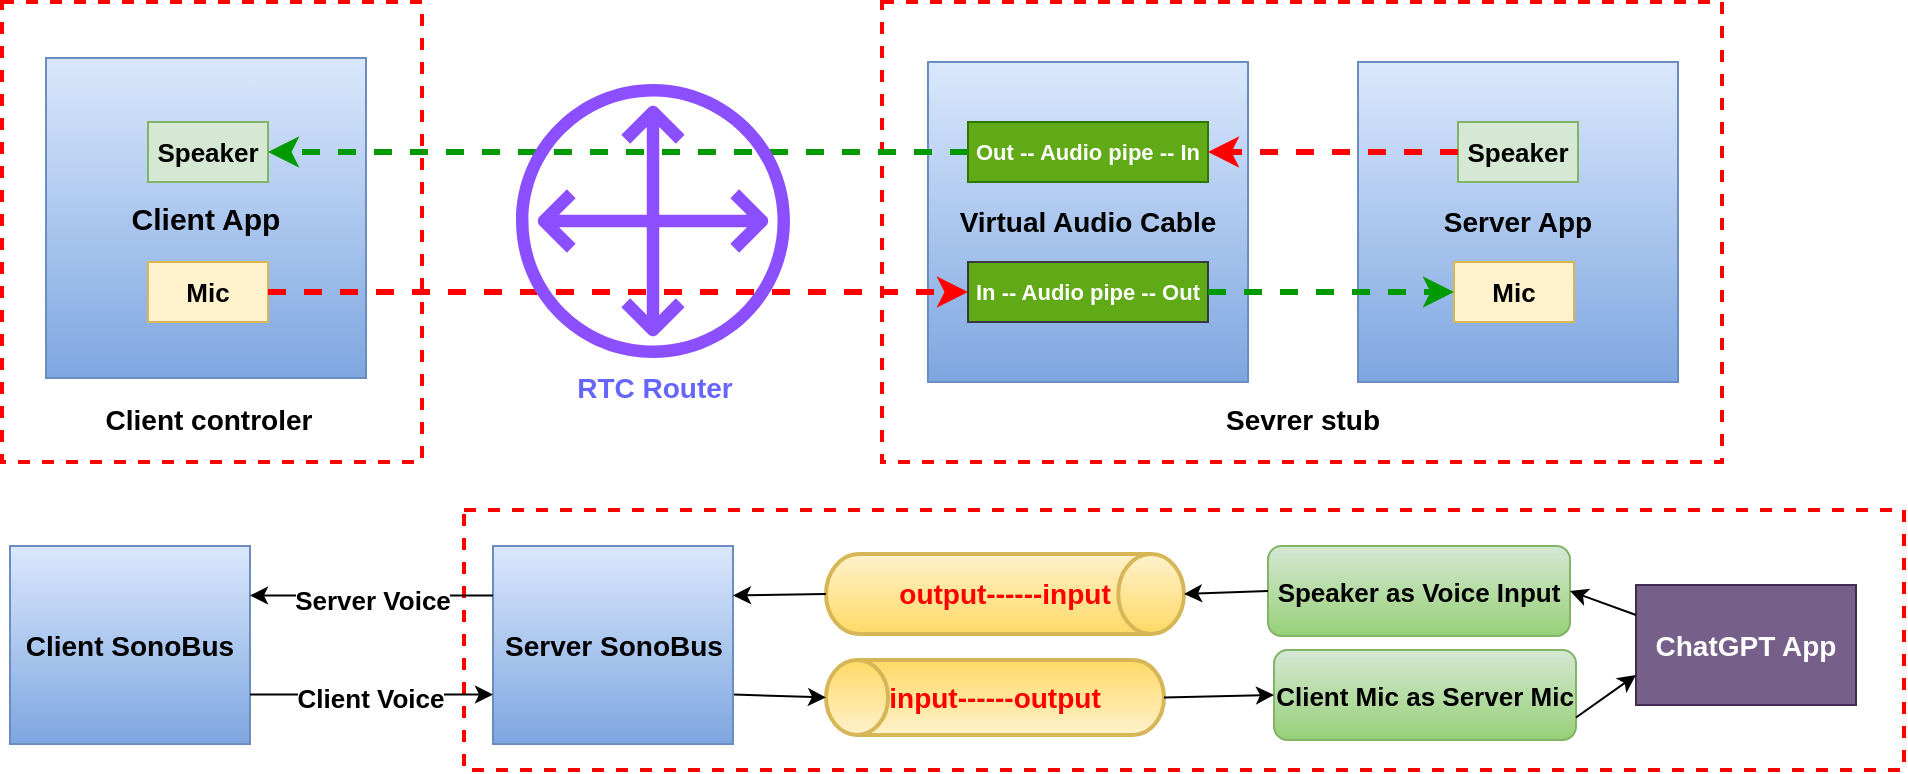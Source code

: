 <mxfile version="24.8.3">
  <diagram name="Page-1" id="e56a1550-8fbb-45ad-956c-1786394a9013">
    <mxGraphModel dx="1306" dy="813" grid="1" gridSize="10" guides="1" tooltips="1" connect="1" arrows="1" fold="1" page="1" pageScale="1" pageWidth="1100" pageHeight="850" background="none" math="0" shadow="0">
      <root>
        <mxCell id="0" />
        <mxCell id="1" parent="0" />
        <mxCell id="pi-wRsEPL53PHLnkwhqY-25" value="" style="rounded=0;whiteSpace=wrap;html=1;dashed=1;strokeWidth=2;strokeColor=#FF0000;" vertex="1" parent="1">
          <mxGeometry x="270" y="290" width="720" height="130" as="geometry" />
        </mxCell>
        <mxCell id="dviLVYzvUiRTf4Ah8dCm-29" value="" style="rounded=0;whiteSpace=wrap;html=1;dashed=1;strokeWidth=2;strokeColor=#FF0000;" parent="1" vertex="1">
          <mxGeometry x="39" y="36" width="210" height="230" as="geometry" />
        </mxCell>
        <mxCell id="dviLVYzvUiRTf4Ah8dCm-24" value="" style="rounded=0;whiteSpace=wrap;html=1;dashed=1;strokeWidth=2;strokeColor=#FF0000;" parent="1" vertex="1">
          <mxGeometry x="479" y="36" width="420" height="230" as="geometry" />
        </mxCell>
        <mxCell id="dviLVYzvUiRTf4Ah8dCm-2" value="&lt;font style=&quot;font-size: 15px;&quot;&gt;&lt;b&gt;Client App&lt;/b&gt;&lt;/font&gt;" style="whiteSpace=wrap;html=1;aspect=fixed;fillColor=#dae8fc;gradientColor=#7ea6e0;strokeColor=#6c8ebf;" parent="1" vertex="1">
          <mxGeometry x="61" y="64" width="160" height="160" as="geometry" />
        </mxCell>
        <mxCell id="dviLVYzvUiRTf4Ah8dCm-3" value="&lt;font style=&quot;font-size: 13px;&quot;&gt;&lt;b&gt;Mic&lt;/b&gt;&lt;/font&gt;" style="text;strokeColor=#d6b656;align=center;fillColor=#fff2cc;html=1;verticalAlign=middle;whiteSpace=wrap;rounded=0;" parent="1" vertex="1">
          <mxGeometry x="112" y="166" width="60" height="30" as="geometry" />
        </mxCell>
        <mxCell id="dviLVYzvUiRTf4Ah8dCm-4" value="&lt;font style=&quot;font-size: 13px;&quot;&gt;&lt;b&gt;Speaker&lt;/b&gt;&lt;/font&gt;" style="text;strokeColor=#82b366;align=center;fillColor=#d5e8d4;html=1;verticalAlign=middle;whiteSpace=wrap;rounded=0;" parent="1" vertex="1">
          <mxGeometry x="112" y="96" width="60" height="30" as="geometry" />
        </mxCell>
        <mxCell id="dviLVYzvUiRTf4Ah8dCm-5" value="&lt;font style=&quot;font-size: 14px;&quot;&gt;&lt;b&gt;Server App&lt;/b&gt;&lt;/font&gt;" style="whiteSpace=wrap;html=1;aspect=fixed;fillColor=#dae8fc;strokeColor=#6c8ebf;gradientColor=#7ea6e0;" parent="1" vertex="1">
          <mxGeometry x="717" y="66" width="160" height="160" as="geometry" />
        </mxCell>
        <mxCell id="dviLVYzvUiRTf4Ah8dCm-6" value="&lt;font style=&quot;font-size: 13px;&quot;&gt;&lt;b&gt;Mic&lt;/b&gt;&lt;/font&gt;" style="text;strokeColor=#d6b656;align=center;fillColor=#fff2cc;html=1;verticalAlign=middle;whiteSpace=wrap;rounded=0;" parent="1" vertex="1">
          <mxGeometry x="765" y="166" width="60" height="30" as="geometry" />
        </mxCell>
        <mxCell id="dviLVYzvUiRTf4Ah8dCm-7" value="&lt;font style=&quot;font-size: 13px;&quot;&gt;&lt;b&gt;Speaker&lt;/b&gt;&lt;/font&gt;" style="text;strokeColor=#82b366;align=center;fillColor=#d5e8d4;html=1;verticalAlign=middle;whiteSpace=wrap;rounded=0;" parent="1" vertex="1">
          <mxGeometry x="767" y="96" width="60" height="30" as="geometry" />
        </mxCell>
        <mxCell id="dviLVYzvUiRTf4Ah8dCm-8" value="&lt;font style=&quot;font-size: 14px;&quot;&gt;&lt;b&gt;Virtual Audio Cable&lt;/b&gt;&lt;/font&gt;" style="whiteSpace=wrap;html=1;aspect=fixed;fillColor=#dae8fc;strokeColor=#6c8ebf;gradientColor=#7ea6e0;" parent="1" vertex="1">
          <mxGeometry x="502" y="66" width="160" height="160" as="geometry" />
        </mxCell>
        <mxCell id="dviLVYzvUiRTf4Ah8dCm-9" value="&lt;font size=&quot;1&quot; style=&quot;&quot;&gt;&lt;b style=&quot;font-size: 11px;&quot;&gt;Out -- Audio pipe -- In&lt;/b&gt;&lt;/font&gt;" style="rounded=0;whiteSpace=wrap;html=1;fillColor=#60a917;fontColor=#ffffff;strokeColor=#2D7600;" parent="1" vertex="1">
          <mxGeometry x="522" y="96" width="120" height="30" as="geometry" />
        </mxCell>
        <mxCell id="dviLVYzvUiRTf4Ah8dCm-10" value="&lt;font color=&quot;#ffffff&quot; style=&quot;font-size: 11px;&quot;&gt;&lt;b&gt;In -- Audio pipe -- Out&lt;/b&gt;&lt;/font&gt;" style="rounded=0;whiteSpace=wrap;html=1;fillColor=#60A917;strokeColor=#36393d;" parent="1" vertex="1">
          <mxGeometry x="522" y="166" width="120" height="30" as="geometry" />
        </mxCell>
        <mxCell id="dviLVYzvUiRTf4Ah8dCm-11" value="" style="endArrow=classic;html=1;rounded=0;exitX=1;exitY=0.5;exitDx=0;exitDy=0;entryX=0;entryY=0.5;entryDx=0;entryDy=0;strokeWidth=3;dashed=1;strokeColor=#FF0000;" parent="1" source="dviLVYzvUiRTf4Ah8dCm-3" target="dviLVYzvUiRTf4Ah8dCm-10" edge="1">
          <mxGeometry width="50" height="50" relative="1" as="geometry">
            <mxPoint x="179" y="188.5" as="sourcePoint" />
            <mxPoint x="506" y="191.08" as="targetPoint" />
          </mxGeometry>
        </mxCell>
        <mxCell id="dviLVYzvUiRTf4Ah8dCm-12" value="" style="endArrow=classic;html=1;rounded=0;exitX=1;exitY=0.5;exitDx=0;exitDy=0;entryX=0;entryY=0.5;entryDx=0;entryDy=0;strokeWidth=3;dashed=1;strokeColor=#009900;" parent="1" source="dviLVYzvUiRTf4Ah8dCm-10" target="dviLVYzvUiRTf4Ah8dCm-6" edge="1">
          <mxGeometry width="50" height="50" relative="1" as="geometry">
            <mxPoint x="549" y="216" as="sourcePoint" />
            <mxPoint x="599" y="166" as="targetPoint" />
          </mxGeometry>
        </mxCell>
        <mxCell id="dviLVYzvUiRTf4Ah8dCm-13" value="" style="endArrow=classic;html=1;rounded=0;exitX=0;exitY=0.5;exitDx=0;exitDy=0;strokeWidth=3;dashed=1;strokeColor=#FF0000;" parent="1" source="dviLVYzvUiRTf4Ah8dCm-7" target="dviLVYzvUiRTf4Ah8dCm-9" edge="1">
          <mxGeometry width="50" height="50" relative="1" as="geometry">
            <mxPoint x="649" y="376" as="sourcePoint" />
            <mxPoint x="699" y="326" as="targetPoint" />
          </mxGeometry>
        </mxCell>
        <mxCell id="dviLVYzvUiRTf4Ah8dCm-14" value="" style="endArrow=classic;html=1;rounded=0;exitX=0;exitY=0.5;exitDx=0;exitDy=0;entryX=1;entryY=0.5;entryDx=0;entryDy=0;strokeWidth=3;dashed=1;strokeColor=#009900;" parent="1" source="dviLVYzvUiRTf4Ah8dCm-9" target="dviLVYzvUiRTf4Ah8dCm-4" edge="1">
          <mxGeometry width="50" height="50" relative="1" as="geometry">
            <mxPoint x="549" y="216" as="sourcePoint" />
            <mxPoint x="599" y="166" as="targetPoint" />
          </mxGeometry>
        </mxCell>
        <mxCell id="dviLVYzvUiRTf4Ah8dCm-19" value="&lt;font color=&quot;#6666ff&quot;&gt;&lt;span style=&quot;font-size: 14px;&quot;&gt;&lt;b&gt;RTC Router&lt;/b&gt;&lt;/span&gt;&lt;/font&gt;" style="sketch=0;outlineConnect=0;fontColor=#232F3E;gradientColor=none;fillColor=#8C4FFF;strokeColor=none;dashed=1;verticalLabelPosition=bottom;verticalAlign=top;align=center;html=1;fontSize=12;fontStyle=0;aspect=fixed;pointerEvents=1;shape=mxgraph.aws4.customer_gateway;" parent="1" vertex="1">
          <mxGeometry x="296" y="77" width="137" height="137" as="geometry" />
        </mxCell>
        <mxCell id="dviLVYzvUiRTf4Ah8dCm-26" value="&lt;b&gt;&lt;font style=&quot;font-size: 14px;&quot;&gt;Client controler&lt;/font&gt;&lt;/b&gt;" style="text;html=1;align=center;verticalAlign=middle;resizable=0;points=[];autosize=1;strokeColor=none;fillColor=none;" parent="1" vertex="1">
          <mxGeometry x="77" y="230" width="130" height="30" as="geometry" />
        </mxCell>
        <mxCell id="dviLVYzvUiRTf4Ah8dCm-27" value="&lt;b&gt;&lt;font style=&quot;font-size: 14px;&quot;&gt;Sevrer stub&lt;/font&gt;&lt;/b&gt;" style="text;html=1;align=center;verticalAlign=middle;resizable=0;points=[];autosize=1;strokeColor=none;fillColor=none;" parent="1" vertex="1">
          <mxGeometry x="639" y="230" width="100" height="30" as="geometry" />
        </mxCell>
        <mxCell id="pi-wRsEPL53PHLnkwhqY-1" value="&lt;font color=&quot;#ff0000&quot; size=&quot;1&quot; style=&quot;&quot;&gt;&lt;b style=&quot;font-size: 14px;&quot;&gt;output------input&lt;/b&gt;&lt;/font&gt;" style="strokeWidth=2;html=1;shape=mxgraph.flowchart.direct_data;whiteSpace=wrap;fillColor=#fff2cc;gradientColor=#ffd966;strokeColor=#d6b656;" vertex="1" parent="1">
          <mxGeometry x="451" y="312" width="179" height="40" as="geometry" />
        </mxCell>
        <mxCell id="pi-wRsEPL53PHLnkwhqY-2" value="&lt;font size=&quot;1&quot; style=&quot;&quot;&gt;&lt;b style=&quot;font-size: 13px;&quot;&gt;Speaker as Voice Input&lt;/b&gt;&lt;/font&gt;" style="rounded=1;whiteSpace=wrap;html=1;fillColor=#d5e8d4;gradientColor=#97d077;strokeColor=#82b366;" vertex="1" parent="1">
          <mxGeometry x="672" y="308" width="151" height="45" as="geometry" />
        </mxCell>
        <mxCell id="pi-wRsEPL53PHLnkwhqY-4" value="&lt;font color=&quot;#ff0000&quot; size=&quot;1&quot; style=&quot;&quot;&gt;&lt;b style=&quot;font-size: 14px;&quot;&gt;input------output&lt;/b&gt;&lt;/font&gt;" style="strokeWidth=2;html=1;shape=mxgraph.flowchart.direct_data;whiteSpace=wrap;direction=west;fillColor=#fff2cc;gradientColor=#ffd966;strokeColor=#d6b656;" vertex="1" parent="1">
          <mxGeometry x="451" y="365" width="169" height="37.5" as="geometry" />
        </mxCell>
        <mxCell id="pi-wRsEPL53PHLnkwhqY-6" value="" style="endArrow=classic;html=1;rounded=0;exitX=1;exitY=0.75;exitDx=0;exitDy=0;entryX=1;entryY=0.5;entryDx=0;entryDy=0;entryPerimeter=0;" edge="1" parent="1" source="pi-wRsEPL53PHLnkwhqY-12" target="pi-wRsEPL53PHLnkwhqY-4">
          <mxGeometry width="50" height="50" relative="1" as="geometry">
            <mxPoint x="371" y="632" as="sourcePoint" />
            <mxPoint x="421" y="582" as="targetPoint" />
          </mxGeometry>
        </mxCell>
        <mxCell id="pi-wRsEPL53PHLnkwhqY-8" value="" style="endArrow=classic;html=1;rounded=0;exitX=0;exitY=0.5;exitDx=0;exitDy=0;entryX=1;entryY=0.5;entryDx=0;entryDy=0;entryPerimeter=0;" edge="1" parent="1" source="pi-wRsEPL53PHLnkwhqY-2" target="pi-wRsEPL53PHLnkwhqY-1">
          <mxGeometry width="50" height="50" relative="1" as="geometry">
            <mxPoint x="528" y="422" as="sourcePoint" />
            <mxPoint x="578" y="372" as="targetPoint" />
          </mxGeometry>
        </mxCell>
        <mxCell id="pi-wRsEPL53PHLnkwhqY-9" value="&lt;font style=&quot;font-size: 13px;&quot;&gt;&lt;b&gt;Client Mic as Server Mic&lt;/b&gt;&lt;/font&gt;" style="rounded=1;whiteSpace=wrap;html=1;fillColor=#d5e8d4;gradientColor=#97d077;strokeColor=#82b366;" vertex="1" parent="1">
          <mxGeometry x="675" y="360" width="151" height="45" as="geometry" />
        </mxCell>
        <mxCell id="pi-wRsEPL53PHLnkwhqY-10" value="" style="endArrow=classic;html=1;rounded=0;exitX=0;exitY=0.5;exitDx=0;exitDy=0;exitPerimeter=0;entryX=0;entryY=0.5;entryDx=0;entryDy=0;" edge="1" parent="1" source="pi-wRsEPL53PHLnkwhqY-4" target="pi-wRsEPL53PHLnkwhqY-9">
          <mxGeometry width="50" height="50" relative="1" as="geometry">
            <mxPoint x="711" y="507" as="sourcePoint" />
            <mxPoint x="761" y="457" as="targetPoint" />
          </mxGeometry>
        </mxCell>
        <mxCell id="pi-wRsEPL53PHLnkwhqY-12" value="&lt;font style=&quot;font-size: 14px;&quot;&gt;&lt;b&gt;Server SonoBus&lt;/b&gt;&lt;/font&gt;" style="rounded=0;whiteSpace=wrap;html=1;fillColor=#dae8fc;gradientColor=#7ea6e0;strokeColor=#6c8ebf;" vertex="1" parent="1">
          <mxGeometry x="284.5" y="308" width="120" height="99" as="geometry" />
        </mxCell>
        <mxCell id="pi-wRsEPL53PHLnkwhqY-14" value="" style="endArrow=classic;html=1;rounded=0;exitX=0;exitY=0.5;exitDx=0;exitDy=0;exitPerimeter=0;entryX=1;entryY=0.25;entryDx=0;entryDy=0;" edge="1" parent="1" source="pi-wRsEPL53PHLnkwhqY-1" target="pi-wRsEPL53PHLnkwhqY-12">
          <mxGeometry width="50" height="50" relative="1" as="geometry">
            <mxPoint x="551" y="598" as="sourcePoint" />
            <mxPoint x="601" y="548" as="targetPoint" />
          </mxGeometry>
        </mxCell>
        <mxCell id="pi-wRsEPL53PHLnkwhqY-15" value="&lt;font style=&quot;font-size: 14px;&quot;&gt;&lt;b&gt;Client SonoBus&lt;/b&gt;&lt;/font&gt;" style="rounded=0;whiteSpace=wrap;html=1;fillColor=#dae8fc;gradientColor=#7ea6e0;strokeColor=#6c8ebf;" vertex="1" parent="1">
          <mxGeometry x="43" y="308" width="120" height="99" as="geometry" />
        </mxCell>
        <mxCell id="pi-wRsEPL53PHLnkwhqY-16" value="" style="endArrow=classic;html=1;rounded=0;exitX=1;exitY=0.75;exitDx=0;exitDy=0;entryX=0;entryY=0.75;entryDx=0;entryDy=0;" edge="1" parent="1" source="pi-wRsEPL53PHLnkwhqY-15" target="pi-wRsEPL53PHLnkwhqY-12">
          <mxGeometry width="50" height="50" relative="1" as="geometry">
            <mxPoint x="190" y="448" as="sourcePoint" />
            <mxPoint x="240" y="398" as="targetPoint" />
          </mxGeometry>
        </mxCell>
        <mxCell id="pi-wRsEPL53PHLnkwhqY-17" value="&lt;font size=&quot;1&quot; style=&quot;&quot;&gt;&lt;b style=&quot;font-size: 13px;&quot;&gt;Client Voice&lt;/b&gt;&lt;/font&gt;" style="edgeLabel;html=1;align=center;verticalAlign=middle;resizable=0;points=[];" vertex="1" connectable="0" parent="pi-wRsEPL53PHLnkwhqY-16">
          <mxGeometry x="-0.022" y="-1" relative="1" as="geometry">
            <mxPoint as="offset" />
          </mxGeometry>
        </mxCell>
        <mxCell id="pi-wRsEPL53PHLnkwhqY-18" value="" style="endArrow=classic;html=1;rounded=0;exitX=0;exitY=0.25;exitDx=0;exitDy=0;entryX=1;entryY=0.25;entryDx=0;entryDy=0;" edge="1" parent="1" source="pi-wRsEPL53PHLnkwhqY-12" target="pi-wRsEPL53PHLnkwhqY-15">
          <mxGeometry width="50" height="50" relative="1" as="geometry">
            <mxPoint x="180" y="328" as="sourcePoint" />
            <mxPoint x="230" y="278" as="targetPoint" />
          </mxGeometry>
        </mxCell>
        <mxCell id="pi-wRsEPL53PHLnkwhqY-19" value="&lt;font size=&quot;1&quot; style=&quot;&quot;&gt;&lt;b style=&quot;font-size: 13px;&quot;&gt;Server Voice&lt;/b&gt;&lt;/font&gt;" style="edgeLabel;html=1;align=center;verticalAlign=middle;resizable=0;points=[];" vertex="1" connectable="0" parent="pi-wRsEPL53PHLnkwhqY-18">
          <mxGeometry x="0.002" y="2" relative="1" as="geometry">
            <mxPoint as="offset" />
          </mxGeometry>
        </mxCell>
        <mxCell id="pi-wRsEPL53PHLnkwhqY-22" value="&lt;font style=&quot;font-size: 14px;&quot;&gt;&lt;b&gt;ChatGPT App&lt;/b&gt;&lt;/font&gt;" style="rounded=0;whiteSpace=wrap;html=1;fillColor=#76608a;fontColor=#ffffff;strokeColor=#432D57;" vertex="1" parent="1">
          <mxGeometry x="856" y="327.5" width="110" height="60" as="geometry" />
        </mxCell>
        <mxCell id="pi-wRsEPL53PHLnkwhqY-23" value="" style="endArrow=classic;html=1;rounded=0;exitX=0;exitY=0.25;exitDx=0;exitDy=0;entryX=1;entryY=0.5;entryDx=0;entryDy=0;" edge="1" parent="1" source="pi-wRsEPL53PHLnkwhqY-22" target="pi-wRsEPL53PHLnkwhqY-2">
          <mxGeometry width="50" height="50" relative="1" as="geometry">
            <mxPoint x="736" y="508" as="sourcePoint" />
            <mxPoint x="786" y="458" as="targetPoint" />
          </mxGeometry>
        </mxCell>
        <mxCell id="pi-wRsEPL53PHLnkwhqY-24" value="" style="endArrow=classic;html=1;rounded=0;exitX=1;exitY=0.75;exitDx=0;exitDy=0;entryX=0;entryY=0.75;entryDx=0;entryDy=0;" edge="1" parent="1" source="pi-wRsEPL53PHLnkwhqY-9" target="pi-wRsEPL53PHLnkwhqY-22">
          <mxGeometry width="50" height="50" relative="1" as="geometry">
            <mxPoint x="866" y="457" as="sourcePoint" />
            <mxPoint x="916" y="407" as="targetPoint" />
          </mxGeometry>
        </mxCell>
      </root>
    </mxGraphModel>
  </diagram>
</mxfile>
